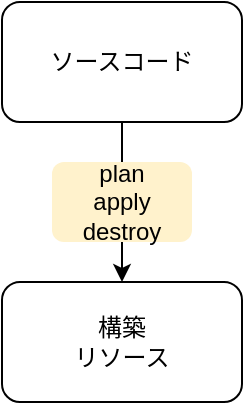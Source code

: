 <mxfile version="18.0.1" type="device" pages="3"><diagram id="1MrHpT0rocaGKGuni0GS" name="imaginary"><mxGraphModel dx="1102" dy="1025" grid="1" gridSize="10" guides="1" tooltips="1" connect="1" arrows="1" fold="1" page="1" pageScale="1" pageWidth="150" pageHeight="200" math="0" shadow="0"><root><mxCell id="0"/><mxCell id="1" parent="0"/><mxCell id="hj_Neaxccj2wkqjE3yUE-5" style="edgeStyle=none;rounded=0;orthogonalLoop=1;jettySize=auto;html=1;entryX=0.5;entryY=0;entryDx=0;entryDy=0;exitX=0.5;exitY=1;exitDx=0;exitDy=0;" parent="1" source="hj_Neaxccj2wkqjE3yUE-1" target="hj_Neaxccj2wkqjE3yUE-3" edge="1"><mxGeometry relative="1" as="geometry"/></mxCell><mxCell id="hj_Neaxccj2wkqjE3yUE-1" value="ソースコード" style="rounded=1;whiteSpace=wrap;html=1;" parent="1" vertex="1"><mxGeometry width="120" height="60" as="geometry"/></mxCell><mxCell id="hj_Neaxccj2wkqjE3yUE-3" value="構築&lt;br&gt;リソース" style="rounded=1;whiteSpace=wrap;html=1;" parent="1" vertex="1"><mxGeometry y="140" width="120" height="60" as="geometry"/></mxCell><mxCell id="hj_Neaxccj2wkqjE3yUE-10" value="plan&lt;br&gt;apply&lt;br&gt;destroy" style="rounded=1;whiteSpace=wrap;html=1;strokeColor=none;fillColor=#fff2cc;" parent="1" vertex="1"><mxGeometry x="25" y="80" width="70" height="40" as="geometry"/></mxCell></root></mxGraphModel></diagram><diagram name="actually" id="XW76xXdz_coDXCkAPtD4"><mxGraphModel dx="1102" dy="1025" grid="1" gridSize="10" guides="1" tooltips="1" connect="1" arrows="1" fold="1" page="1" pageScale="1" pageWidth="350" pageHeight="250" math="0" shadow="0"><root><mxCell id="-llplzPYBc86dw4J0wyR-0"/><mxCell id="-llplzPYBc86dw4J0wyR-1" parent="-llplzPYBc86dw4J0wyR-0"/><mxCell id="-llplzPYBc86dw4J0wyR-2" style="rounded=0;orthogonalLoop=1;jettySize=auto;html=1;entryX=0.54;entryY=0.019;entryDx=0;entryDy=0;entryPerimeter=0;exitX=0.5;exitY=1;exitDx=0;exitDy=0;" parent="-llplzPYBc86dw4J0wyR-1" source="-llplzPYBc86dw4J0wyR-5" target="-llplzPYBc86dw4J0wyR-6" edge="1"><mxGeometry relative="1" as="geometry"/></mxCell><mxCell id="-llplzPYBc86dw4J0wyR-3" style="edgeStyle=none;rounded=0;orthogonalLoop=1;jettySize=auto;html=1;entryX=0.5;entryY=0;entryDx=0;entryDy=0;exitX=0.5;exitY=1;exitDx=0;exitDy=0;" parent="-llplzPYBc86dw4J0wyR-1" source="-llplzPYBc86dw4J0wyR-5" target="-llplzPYBc86dw4J0wyR-8" edge="1"><mxGeometry relative="1" as="geometry"/></mxCell><mxCell id="-llplzPYBc86dw4J0wyR-4" style="edgeStyle=orthogonalEdgeStyle;rounded=0;orthogonalLoop=1;jettySize=auto;html=1;entryX=0.25;entryY=0;entryDx=0;entryDy=0;exitX=0;exitY=0.5;exitDx=0;exitDy=0;dashed=1;" parent="-llplzPYBc86dw4J0wyR-1" source="-llplzPYBc86dw4J0wyR-5" target="-llplzPYBc86dw4J0wyR-6" edge="1"><mxGeometry relative="1" as="geometry"/></mxCell><mxCell id="-llplzPYBc86dw4J0wyR-5" value="ソースコード" style="rounded=1;whiteSpace=wrap;html=1;" parent="-llplzPYBc86dw4J0wyR-1" vertex="1"><mxGeometry x="110" width="120" height="60" as="geometry"/></mxCell><mxCell id="-llplzPYBc86dw4J0wyR-6" value="tfstate" style="rounded=1;whiteSpace=wrap;html=1;fillColor=#f8cecc;strokeColor=#b85450;fontStyle=1;fontColor=#FF0000;" parent="-llplzPYBc86dw4J0wyR-1" vertex="1"><mxGeometry y="150" width="120" height="60" as="geometry"/></mxCell><mxCell id="-llplzPYBc86dw4J0wyR-7" style="edgeStyle=none;rounded=0;orthogonalLoop=1;jettySize=auto;html=1;entryX=1;entryY=0.5;entryDx=0;entryDy=0;" parent="-llplzPYBc86dw4J0wyR-1" source="-llplzPYBc86dw4J0wyR-8" target="-llplzPYBc86dw4J0wyR-6" edge="1"><mxGeometry relative="1" as="geometry"/></mxCell><mxCell id="-llplzPYBc86dw4J0wyR-8" value="構築&lt;br&gt;リソース" style="rounded=1;whiteSpace=wrap;html=1;" parent="-llplzPYBc86dw4J0wyR-1" vertex="1"><mxGeometry x="220" y="150" width="120" height="60" as="geometry"/></mxCell><mxCell id="-llplzPYBc86dw4J0wyR-10" value="apply&lt;br&gt;destroy" style="rounded=1;whiteSpace=wrap;html=1;strokeColor=none;fillColor=#fff2cc;" parent="-llplzPYBc86dw4J0wyR-1" vertex="1"><mxGeometry x="135" y="70" width="70" height="30" as="geometry"/></mxCell><mxCell id="-llplzPYBc86dw4J0wyR-11" value="plan" style="rounded=1;whiteSpace=wrap;html=1;strokeColor=none;fillColor=#fff2cc;" parent="-llplzPYBc86dw4J0wyR-1" vertex="1"><mxGeometry x="50" y="20" width="50" height="20" as="geometry"/></mxCell></root></mxGraphModel></diagram><diagram name="real" id="y_qeVzqVuro--ITCb216"><mxGraphModel dx="1102" dy="1025" grid="1" gridSize="10" guides="1" tooltips="1" connect="1" arrows="1" fold="1" page="1" pageScale="1" pageWidth="500" pageHeight="400" math="0" shadow="0"><root><mxCell id="4TJcsdS64CV-RWx6sORr-0"/><mxCell id="4TJcsdS64CV-RWx6sORr-1" parent="4TJcsdS64CV-RWx6sORr-0"/><mxCell id="4TJcsdS64CV-RWx6sORr-2" style="rounded=0;orthogonalLoop=1;jettySize=auto;html=1;entryX=0.54;entryY=0.019;entryDx=0;entryDy=0;entryPerimeter=0;exitX=0.5;exitY=1;exitDx=0;exitDy=0;" edge="1" parent="4TJcsdS64CV-RWx6sORr-1" source="4TJcsdS64CV-RWx6sORr-5" target="4TJcsdS64CV-RWx6sORr-6"><mxGeometry relative="1" as="geometry"/></mxCell><mxCell id="4TJcsdS64CV-RWx6sORr-3" style="edgeStyle=none;rounded=0;orthogonalLoop=1;jettySize=auto;html=1;entryX=0.5;entryY=0;entryDx=0;entryDy=0;exitX=0.5;exitY=1;exitDx=0;exitDy=0;" edge="1" parent="4TJcsdS64CV-RWx6sORr-1" source="4TJcsdS64CV-RWx6sORr-5" target="4TJcsdS64CV-RWx6sORr-8"><mxGeometry relative="1" as="geometry"/></mxCell><mxCell id="4TJcsdS64CV-RWx6sORr-4" style="edgeStyle=orthogonalEdgeStyle;rounded=0;orthogonalLoop=1;jettySize=auto;html=1;entryX=0.25;entryY=0;entryDx=0;entryDy=0;exitX=0;exitY=0.5;exitDx=0;exitDy=0;dashed=1;" edge="1" parent="4TJcsdS64CV-RWx6sORr-1" source="4TJcsdS64CV-RWx6sORr-5" target="4TJcsdS64CV-RWx6sORr-6"><mxGeometry relative="1" as="geometry"/></mxCell><mxCell id="4TJcsdS64CV-RWx6sORr-5" value="ソースコード" style="rounded=1;whiteSpace=wrap;html=1;" vertex="1" parent="4TJcsdS64CV-RWx6sORr-1"><mxGeometry x="120" y="40" width="120" height="60" as="geometry"/></mxCell><mxCell id="4TJcsdS64CV-RWx6sORr-6" value="tfstate" style="rounded=1;whiteSpace=wrap;html=1;" vertex="1" parent="4TJcsdS64CV-RWx6sORr-1"><mxGeometry x="10" y="190" width="120" height="60" as="geometry"/></mxCell><mxCell id="4TJcsdS64CV-RWx6sORr-7" style="edgeStyle=none;rounded=0;orthogonalLoop=1;jettySize=auto;html=1;entryX=1;entryY=0.5;entryDx=0;entryDy=0;" edge="1" parent="4TJcsdS64CV-RWx6sORr-1" source="4TJcsdS64CV-RWx6sORr-8" target="4TJcsdS64CV-RWx6sORr-6"><mxGeometry relative="1" as="geometry"/></mxCell><mxCell id="4TJcsdS64CV-RWx6sORr-8" value="構築&lt;br&gt;リソース" style="rounded=1;whiteSpace=wrap;html=1;" vertex="1" parent="4TJcsdS64CV-RWx6sORr-1"><mxGeometry x="230" y="190" width="120" height="60" as="geometry"/></mxCell><mxCell id="4TJcsdS64CV-RWx6sORr-9" value="refresh" style="rounded=1;whiteSpace=wrap;html=1;strokeColor=none;fillColor=#fff2cc;" vertex="1" parent="4TJcsdS64CV-RWx6sORr-1"><mxGeometry x="150" y="210" width="60" height="20" as="geometry"/></mxCell><mxCell id="4TJcsdS64CV-RWx6sORr-10" value="apply&lt;br&gt;destroy" style="rounded=1;whiteSpace=wrap;html=1;strokeColor=none;fillColor=#fff2cc;" vertex="1" parent="4TJcsdS64CV-RWx6sORr-1"><mxGeometry x="145" y="110" width="70" height="30" as="geometry"/></mxCell><mxCell id="4TJcsdS64CV-RWx6sORr-11" value="plan" style="rounded=1;whiteSpace=wrap;html=1;strokeColor=none;fillColor=#fff2cc;" vertex="1" parent="4TJcsdS64CV-RWx6sORr-1"><mxGeometry x="60" y="60" width="50" height="20" as="geometry"/></mxCell></root></mxGraphModel></diagram></mxfile>